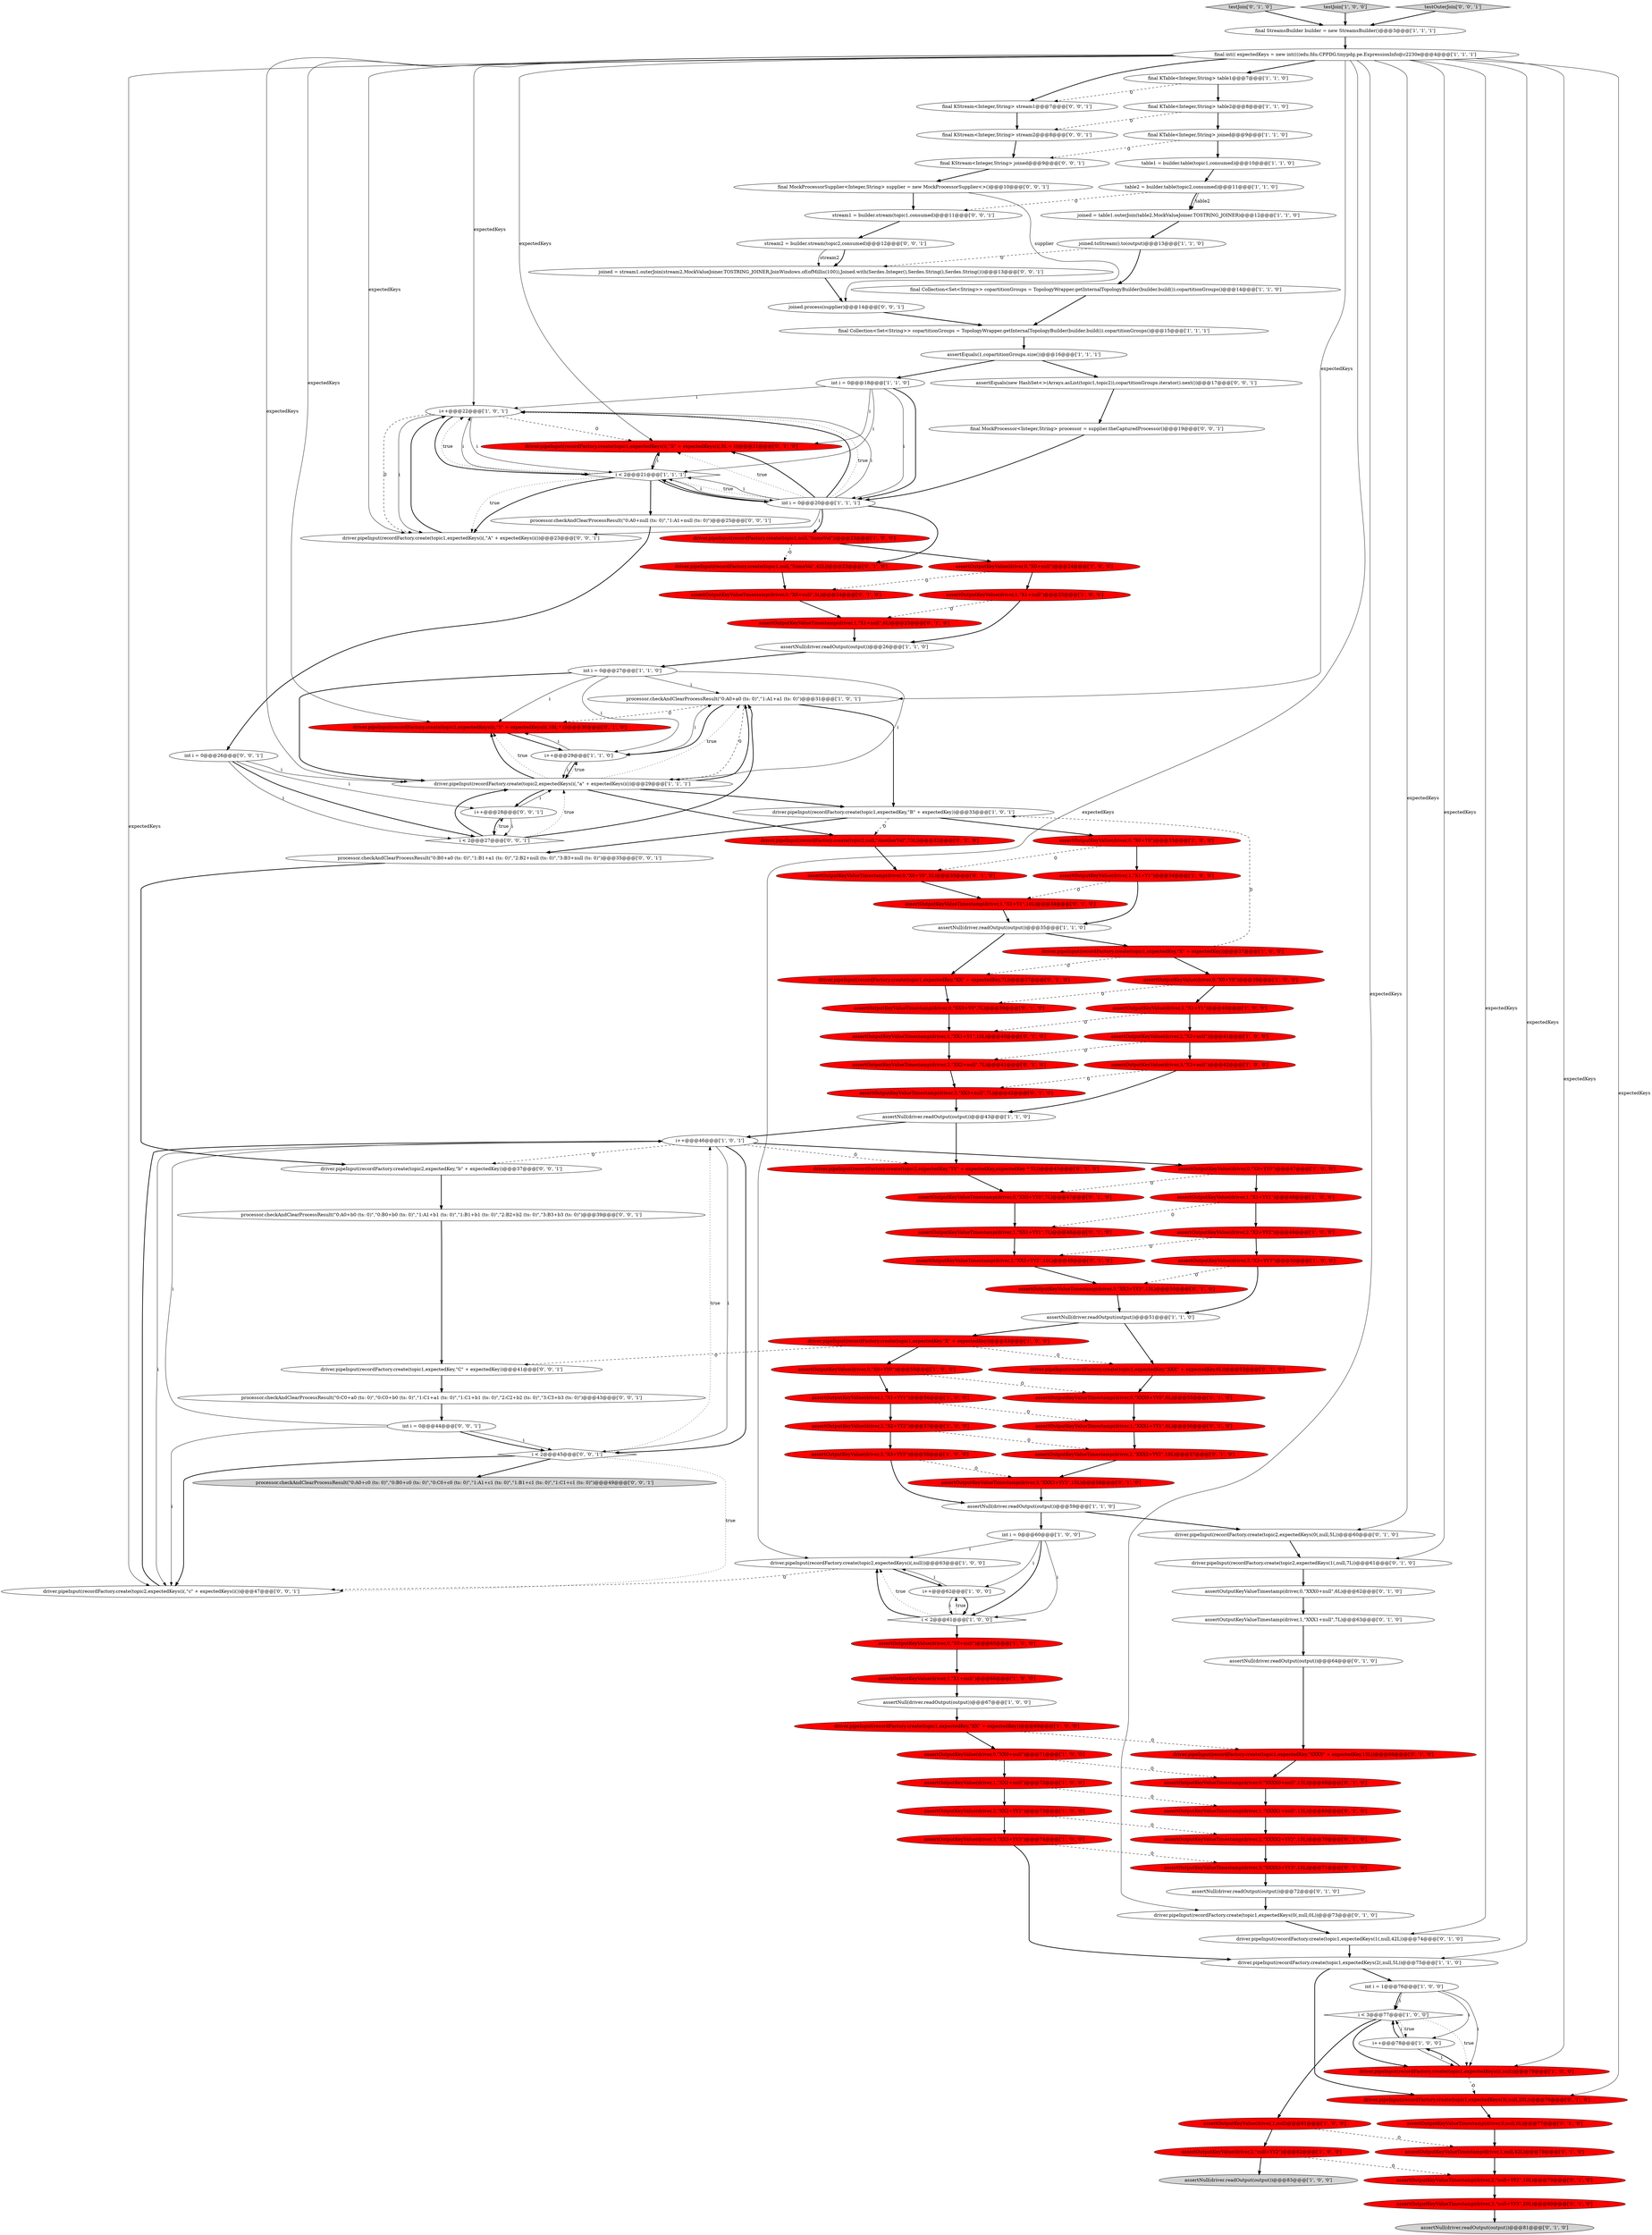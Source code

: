 digraph {
60 [style = filled, label = "assertOutputKeyValue(driver,1,\"X1+Y1\")@@@40@@@['1', '0', '0']", fillcolor = red, shape = ellipse image = "AAA1AAABBB1BBB"];
133 [style = filled, label = "final KStream<Integer,String> joined@@@9@@@['0', '0', '1']", fillcolor = white, shape = ellipse image = "AAA0AAABBB3BBB"];
30 [style = filled, label = "assertOutputKeyValue(driver,2,\"X2+null\")@@@41@@@['1', '0', '0']", fillcolor = red, shape = ellipse image = "AAA1AAABBB1BBB"];
57 [style = filled, label = "assertOutputKeyValue(driver,3,\"X3+YY3\")@@@58@@@['1', '0', '0']", fillcolor = red, shape = ellipse image = "AAA1AAABBB1BBB"];
54 [style = filled, label = "processor.checkAndClearProcessResult(\"0:A0+a0 (ts: 0)\",\"1:A1+a1 (ts: 0)\")@@@31@@@['1', '0', '1']", fillcolor = white, shape = ellipse image = "AAA0AAABBB1BBB"];
17 [style = filled, label = "table1 = builder.table(topic1,consumed)@@@10@@@['1', '1', '0']", fillcolor = white, shape = ellipse image = "AAA0AAABBB1BBB"];
47 [style = filled, label = "assertOutputKeyValue(driver,1,\"X1+YY1\")@@@48@@@['1', '0', '0']", fillcolor = red, shape = ellipse image = "AAA1AAABBB1BBB"];
111 [style = filled, label = "joined.process(supplier)@@@14@@@['0', '0', '1']", fillcolor = white, shape = ellipse image = "AAA0AAABBB3BBB"];
120 [style = filled, label = "int i = 0@@@44@@@['0', '0', '1']", fillcolor = white, shape = ellipse image = "AAA0AAABBB3BBB"];
36 [style = filled, label = "final int(( expectedKeys = new int((((edu.fdu.CPPDG.tinypdg.pe.ExpressionInfo@c2230e@@@4@@@['1', '1', '1']", fillcolor = white, shape = ellipse image = "AAA0AAABBB1BBB"];
81 [style = filled, label = "driver.pipeInput(recordFactory.create(topic2,expectedKeys(1(,null,7L))@@@61@@@['0', '1', '0']", fillcolor = white, shape = ellipse image = "AAA0AAABBB2BBB"];
25 [style = filled, label = "assertOutputKeyValue(driver,2,\"X2+YY2\")@@@49@@@['1', '0', '0']", fillcolor = red, shape = ellipse image = "AAA1AAABBB1BBB"];
97 [style = filled, label = "assertOutputKeyValueTimestamp(driver,2,\"XXXX2+YY2\",13L)@@@70@@@['0', '1', '0']", fillcolor = red, shape = ellipse image = "AAA1AAABBB2BBB"];
48 [style = filled, label = "driver.pipeInput(recordFactory.create(topic2,expectedKeys(i(,null))@@@63@@@['1', '0', '0']", fillcolor = white, shape = ellipse image = "AAA0AAABBB1BBB"];
89 [style = filled, label = "assertOutputKeyValueTimestamp(driver,1,\"XXX1+null\",7L)@@@63@@@['0', '1', '0']", fillcolor = white, shape = ellipse image = "AAA0AAABBB2BBB"];
46 [style = filled, label = "int i = 0@@@60@@@['1', '0', '0']", fillcolor = white, shape = ellipse image = "AAA0AAABBB1BBB"];
2 [style = filled, label = "assertOutputKeyValue(driver,1,\"X1+Y1\")@@@34@@@['1', '0', '0']", fillcolor = red, shape = ellipse image = "AAA1AAABBB1BBB"];
70 [style = filled, label = "assertOutputKeyValueTimestamp(driver,0,null,0L)@@@77@@@['0', '1', '0']", fillcolor = red, shape = ellipse image = "AAA1AAABBB2BBB"];
35 [style = filled, label = "table2 = builder.table(topic2,consumed)@@@11@@@['1', '1', '0']", fillcolor = white, shape = ellipse image = "AAA0AAABBB1BBB"];
37 [style = filled, label = "assertNull(driver.readOutput(output))@@@26@@@['1', '1', '0']", fillcolor = white, shape = ellipse image = "AAA0AAABBB1BBB"];
73 [style = filled, label = "assertOutputKeyValueTimestamp(driver,1,\"X1+Y1\",10L)@@@34@@@['0', '1', '0']", fillcolor = red, shape = ellipse image = "AAA1AAABBB2BBB"];
90 [style = filled, label = "driver.pipeInput(recordFactory.create(topic2,expectedKeys(i(,\"Y\" + expectedKeys(i(,10L * i))@@@30@@@['0', '1', '0']", fillcolor = red, shape = ellipse image = "AAA1AAABBB2BBB"];
8 [style = filled, label = "assertEquals(1,copartitionGroups.size())@@@16@@@['1', '1', '1']", fillcolor = white, shape = ellipse image = "AAA0AAABBB1BBB"];
49 [style = filled, label = "assertOutputKeyValue(driver,0,\"X0+Y0\")@@@33@@@['1', '0', '0']", fillcolor = red, shape = ellipse image = "AAA1AAABBB1BBB"];
56 [style = filled, label = "assertOutputKeyValue(driver,1,\"X1+null\")@@@66@@@['1', '0', '0']", fillcolor = red, shape = ellipse image = "AAA1AAABBB1BBB"];
114 [style = filled, label = "stream1 = builder.stream(topic1,consumed)@@@11@@@['0', '0', '1']", fillcolor = white, shape = ellipse image = "AAA0AAABBB3BBB"];
33 [style = filled, label = "assertOutputKeyValue(driver,0,\"XX0+null\")@@@71@@@['1', '0', '0']", fillcolor = red, shape = ellipse image = "AAA1AAABBB1BBB"];
34 [style = filled, label = "final KTable<Integer,String> table1@@@7@@@['1', '1', '0']", fillcolor = white, shape = ellipse image = "AAA0AAABBB1BBB"];
83 [style = filled, label = "assertOutputKeyValueTimestamp(driver,2,\"XX2+YY2\",10L)@@@49@@@['0', '1', '0']", fillcolor = red, shape = ellipse image = "AAA1AAABBB2BBB"];
23 [style = filled, label = "driver.pipeInput(recordFactory.create(topic1,expectedKeys(2(,null,5L))@@@75@@@['1', '1', '0']", fillcolor = white, shape = ellipse image = "AAA0AAABBB1BBB"];
0 [style = filled, label = "i++@@@62@@@['1', '0', '0']", fillcolor = white, shape = ellipse image = "AAA0AAABBB1BBB"];
11 [style = filled, label = "i++@@@22@@@['1', '0', '1']", fillcolor = white, shape = ellipse image = "AAA0AAABBB1BBB"];
101 [style = filled, label = "testJoin['0', '1', '0']", fillcolor = lightgray, shape = diamond image = "AAA0AAABBB2BBB"];
61 [style = filled, label = "assertNull(driver.readOutput(output))@@@83@@@['1', '0', '0']", fillcolor = lightgray, shape = ellipse image = "AAA0AAABBB1BBB"];
68 [style = filled, label = "assertOutputKeyValueTimestamp(driver,3,\"XXX3+YY3\",15L)@@@58@@@['0', '1', '0']", fillcolor = red, shape = ellipse image = "AAA1AAABBB2BBB"];
65 [style = filled, label = "assertNull(driver.readOutput(output))@@@59@@@['1', '1', '0']", fillcolor = white, shape = ellipse image = "AAA0AAABBB1BBB"];
99 [style = filled, label = "assertOutputKeyValueTimestamp(driver,1,null,42L)@@@78@@@['0', '1', '0']", fillcolor = red, shape = ellipse image = "AAA1AAABBB2BBB"];
100 [style = filled, label = "assertOutputKeyValueTimestamp(driver,3,\"XX3+YY3\",15L)@@@50@@@['0', '1', '0']", fillcolor = red, shape = ellipse image = "AAA1AAABBB2BBB"];
21 [style = filled, label = "i < 3@@@77@@@['1', '0', '0']", fillcolor = white, shape = diamond image = "AAA0AAABBB1BBB"];
106 [style = filled, label = "assertOutputKeyValueTimestamp(driver,3,\"null+YY3\",20L)@@@80@@@['0', '1', '0']", fillcolor = red, shape = ellipse image = "AAA1AAABBB2BBB"];
63 [style = filled, label = "assertNull(driver.readOutput(output))@@@67@@@['1', '0', '0']", fillcolor = white, shape = ellipse image = "AAA0AAABBB1BBB"];
124 [style = filled, label = "i < 2@@@45@@@['0', '0', '1']", fillcolor = white, shape = diamond image = "AAA0AAABBB3BBB"];
62 [style = filled, label = "driver.pipeInput(recordFactory.create(topic2,expectedKeys(i(,\"a\" + expectedKeys(i())@@@29@@@['1', '1', '1']", fillcolor = white, shape = ellipse image = "AAA0AAABBB1BBB"];
82 [style = filled, label = "assertOutputKeyValueTimestamp(driver,2,\"null+YY2\",10L)@@@79@@@['0', '1', '0']", fillcolor = red, shape = ellipse image = "AAA1AAABBB2BBB"];
125 [style = filled, label = "driver.pipeInput(recordFactory.create(topic2,expectedKeys(i(,\"c\" + expectedKeys(i())@@@47@@@['0', '0', '1']", fillcolor = white, shape = ellipse image = "AAA0AAABBB3BBB"];
32 [style = filled, label = "assertOutputKeyValue(driver,3,\"X3+YY3\")@@@50@@@['1', '0', '0']", fillcolor = red, shape = ellipse image = "AAA1AAABBB1BBB"];
103 [style = filled, label = "assertOutputKeyValueTimestamp(driver,0,\"XXXX0+null\",13L)@@@68@@@['0', '1', '0']", fillcolor = red, shape = ellipse image = "AAA1AAABBB2BBB"];
13 [style = filled, label = "assertOutputKeyValue(driver,2,\"null+YY2\")@@@82@@@['1', '0', '0']", fillcolor = red, shape = ellipse image = "AAA1AAABBB1BBB"];
74 [style = filled, label = "driver.pipeInput(recordFactory.create(topic1,expectedKeys(1(,null,42L))@@@74@@@['0', '1', '0']", fillcolor = white, shape = ellipse image = "AAA0AAABBB2BBB"];
94 [style = filled, label = "driver.pipeInput(recordFactory.create(topic1,expectedKeys(i(,\"X\" + expectedKeys(i(,5L + i))@@@21@@@['0', '1', '0']", fillcolor = red, shape = ellipse image = "AAA1AAABBB2BBB"];
87 [style = filled, label = "driver.pipeInput(recordFactory.create(topic1,expectedKeys(0(,null,0L))@@@73@@@['0', '1', '0']", fillcolor = white, shape = ellipse image = "AAA0AAABBB2BBB"];
92 [style = filled, label = "driver.pipeInput(recordFactory.create(topic1,expectedKeys(3(,null,20L))@@@76@@@['0', '1', '0']", fillcolor = red, shape = ellipse image = "AAA1AAABBB2BBB"];
12 [style = filled, label = "assertOutputKeyValue(driver,0,\"X0+null\")@@@65@@@['1', '0', '0']", fillcolor = red, shape = ellipse image = "AAA1AAABBB1BBB"];
51 [style = filled, label = "assertNull(driver.readOutput(output))@@@35@@@['1', '1', '0']", fillcolor = white, shape = ellipse image = "AAA0AAABBB1BBB"];
19 [style = filled, label = "assertOutputKeyValue(driver,0,\"X0+YY0\")@@@47@@@['1', '0', '0']", fillcolor = red, shape = ellipse image = "AAA1AAABBB1BBB"];
44 [style = filled, label = "assertOutputKeyValue(driver,3,\"XX3+YY3\")@@@74@@@['1', '0', '0']", fillcolor = red, shape = ellipse image = "AAA1AAABBB1BBB"];
45 [style = filled, label = "i++@@@78@@@['1', '0', '0']", fillcolor = white, shape = ellipse image = "AAA0AAABBB1BBB"];
39 [style = filled, label = "i < 2@@@21@@@['1', '1', '1']", fillcolor = white, shape = diamond image = "AAA0AAABBB1BBB"];
79 [style = filled, label = "driver.pipeInput(recordFactory.create(topic1,expectedKey,\"XXX\" + expectedKey,6L))@@@53@@@['0', '1', '0']", fillcolor = red, shape = ellipse image = "AAA1AAABBB2BBB"];
98 [style = filled, label = "assertOutputKeyValueTimestamp(driver,2,\"XX2+null\",7L)@@@41@@@['0', '1', '0']", fillcolor = red, shape = ellipse image = "AAA1AAABBB2BBB"];
123 [style = filled, label = "processor.checkAndClearProcessResult(\"0:B0+a0 (ts: 0)\",\"1:B1+a1 (ts: 0)\",\"2:B2+null (ts: 0)\",\"3:B3+null (ts: 0)\")@@@35@@@['0', '0', '1']", fillcolor = white, shape = ellipse image = "AAA0AAABBB3BBB"];
66 [style = filled, label = "final KTable<Integer,String> table2@@@8@@@['1', '1', '0']", fillcolor = white, shape = ellipse image = "AAA0AAABBB1BBB"];
80 [style = filled, label = "driver.pipeInput(recordFactory.create(topic2,expectedKeys(0(,null,5L))@@@60@@@['0', '1', '0']", fillcolor = white, shape = ellipse image = "AAA0AAABBB2BBB"];
4 [style = filled, label = "assertOutputKeyValue(driver,1,null)@@@81@@@['1', '0', '0']", fillcolor = red, shape = ellipse image = "AAA1AAABBB1BBB"];
76 [style = filled, label = "assertOutputKeyValueTimestamp(driver,1,\"XXX1+YY1\",6L)@@@56@@@['0', '1', '0']", fillcolor = red, shape = ellipse image = "AAA1AAABBB2BBB"];
40 [style = filled, label = "driver.pipeInput(recordFactory.create(topic1,expectedKeys(i(,null))@@@79@@@['1', '0', '0']", fillcolor = red, shape = ellipse image = "AAA1AAABBB1BBB"];
50 [style = filled, label = "assertOutputKeyValue(driver,0,\"X0+Y0\")@@@39@@@['1', '0', '0']", fillcolor = red, shape = ellipse image = "AAA1AAABBB1BBB"];
52 [style = filled, label = "final Collection<Set<String>> copartitionGroups = TopologyWrapper.getInternalTopologyBuilder(builder.build()).copartitionGroups()@@@15@@@['1', '1', '1']", fillcolor = white, shape = ellipse image = "AAA0AAABBB1BBB"];
55 [style = filled, label = "final StreamsBuilder builder = new StreamsBuilder()@@@3@@@['1', '1', '1']", fillcolor = white, shape = ellipse image = "AAA0AAABBB1BBB"];
95 [style = filled, label = "assertOutputKeyValueTimestamp(driver,0,\"X0+Y0\",5L)@@@33@@@['0', '1', '0']", fillcolor = red, shape = ellipse image = "AAA1AAABBB2BBB"];
134 [style = filled, label = "joined = stream1.outerJoin(stream2,MockValueJoiner.TOSTRING_JOINER,JoinWindows.of(ofMillis(100)),Joined.with(Serdes.Integer(),Serdes.String(),Serdes.String()))@@@13@@@['0', '0', '1']", fillcolor = white, shape = ellipse image = "AAA0AAABBB3BBB"];
116 [style = filled, label = "final KStream<Integer,String> stream2@@@8@@@['0', '0', '1']", fillcolor = white, shape = ellipse image = "AAA0AAABBB3BBB"];
20 [style = filled, label = "i++@@@29@@@['1', '1', '0']", fillcolor = white, shape = ellipse image = "AAA0AAABBB1BBB"];
26 [style = filled, label = "i < 2@@@61@@@['1', '0', '0']", fillcolor = white, shape = diamond image = "AAA0AAABBB1BBB"];
108 [style = filled, label = "assertOutputKeyValueTimestamp(driver,3,\"XX3+null\",7L)@@@42@@@['0', '1', '0']", fillcolor = red, shape = ellipse image = "AAA1AAABBB2BBB"];
9 [style = filled, label = "i++@@@46@@@['1', '0', '1']", fillcolor = white, shape = ellipse image = "AAA0AAABBB1BBB"];
64 [style = filled, label = "assertNull(driver.readOutput(output))@@@51@@@['1', '1', '0']", fillcolor = white, shape = ellipse image = "AAA0AAABBB1BBB"];
71 [style = filled, label = "assertOutputKeyValueTimestamp(driver,1,\"XX1+Y1\",10L)@@@40@@@['0', '1', '0']", fillcolor = red, shape = ellipse image = "AAA1AAABBB2BBB"];
112 [style = filled, label = "i++@@@28@@@['0', '0', '1']", fillcolor = white, shape = ellipse image = "AAA0AAABBB3BBB"];
31 [style = filled, label = "assertOutputKeyValue(driver,1,\"X1+null\")@@@25@@@['1', '0', '0']", fillcolor = red, shape = ellipse image = "AAA1AAABBB1BBB"];
117 [style = filled, label = "processor.checkAndClearProcessResult(\"0:C0+a0 (ts: 0)\",\"0:C0+b0 (ts: 0)\",\"1:C1+a1 (ts: 0)\",\"1:C1+b1 (ts: 0)\",\"2:C2+b2 (ts: 0)\",\"3:C3+b3 (ts: 0)\")@@@43@@@['0', '0', '1']", fillcolor = white, shape = ellipse image = "AAA0AAABBB3BBB"];
93 [style = filled, label = "assertOutputKeyValueTimestamp(driver,1,\"X1+null\",6L)@@@25@@@['0', '1', '0']", fillcolor = red, shape = ellipse image = "AAA1AAABBB2BBB"];
132 [style = filled, label = "processor.checkAndClearProcessResult(\"0:A0+c0 (ts: 0)\",\"0:B0+c0 (ts: 0)\",\"0:C0+c0 (ts: 0)\",\"1:A1+c1 (ts: 0)\",\"1:B1+c1 (ts: 0)\",\"1:C1+c1 (ts: 0)\")@@@49@@@['0', '0', '1']", fillcolor = lightgray, shape = ellipse image = "AAA0AAABBB3BBB"];
3 [style = filled, label = "assertOutputKeyValue(driver,3,\"X3+null\")@@@42@@@['1', '0', '0']", fillcolor = red, shape = ellipse image = "AAA1AAABBB1BBB"];
109 [style = filled, label = "assertOutputKeyValueTimestamp(driver,3,\"XXXX3+YY3\",15L)@@@71@@@['0', '1', '0']", fillcolor = red, shape = ellipse image = "AAA1AAABBB2BBB"];
5 [style = filled, label = "testJoin['1', '0', '0']", fillcolor = lightgray, shape = diamond image = "AAA0AAABBB1BBB"];
118 [style = filled, label = "final MockProcessor<Integer,String> processor = supplier.theCapturedProcessor()@@@19@@@['0', '0', '1']", fillcolor = white, shape = ellipse image = "AAA0AAABBB3BBB"];
102 [style = filled, label = "driver.pipeInput(recordFactory.create(topic1,null,\"SomeVal\",42L))@@@23@@@['0', '1', '0']", fillcolor = red, shape = ellipse image = "AAA1AAABBB2BBB"];
121 [style = filled, label = "testOuterJoin['0', '0', '1']", fillcolor = lightgray, shape = diamond image = "AAA0AAABBB3BBB"];
69 [style = filled, label = "driver.pipeInput(recordFactory.create(topic2,expectedKey,\"YY\" + expectedKey,expectedKey * 5L))@@@45@@@['0', '1', '0']", fillcolor = red, shape = ellipse image = "AAA1AAABBB2BBB"];
41 [style = filled, label = "assertOutputKeyValue(driver,1,\"XX1+null\")@@@72@@@['1', '0', '0']", fillcolor = red, shape = ellipse image = "AAA1AAABBB1BBB"];
59 [style = filled, label = "int i = 0@@@18@@@['1', '1', '0']", fillcolor = white, shape = ellipse image = "AAA0AAABBB1BBB"];
53 [style = filled, label = "int i = 0@@@27@@@['1', '1', '0']", fillcolor = white, shape = ellipse image = "AAA0AAABBB1BBB"];
88 [style = filled, label = "driver.pipeInput(recordFactory.create(topic1,expectedKey,\"XXXX\" + expectedKey,13L))@@@66@@@['0', '1', '0']", fillcolor = red, shape = ellipse image = "AAA1AAABBB2BBB"];
91 [style = filled, label = "driver.pipeInput(recordFactory.create(topic2,null,\"AnotherVal\",73L))@@@32@@@['0', '1', '0']", fillcolor = red, shape = ellipse image = "AAA1AAABBB2BBB"];
130 [style = filled, label = "final MockProcessorSupplier<Integer,String> supplier = new MockProcessorSupplier<>()@@@10@@@['0', '0', '1']", fillcolor = white, shape = ellipse image = "AAA0AAABBB3BBB"];
113 [style = filled, label = "i < 2@@@27@@@['0', '0', '1']", fillcolor = white, shape = diamond image = "AAA0AAABBB3BBB"];
122 [style = filled, label = "driver.pipeInput(recordFactory.create(topic2,expectedKey,\"b\" + expectedKey))@@@37@@@['0', '0', '1']", fillcolor = white, shape = ellipse image = "AAA0AAABBB3BBB"];
131 [style = filled, label = "driver.pipeInput(recordFactory.create(topic1,expectedKey,\"C\" + expectedKey))@@@41@@@['0', '0', '1']", fillcolor = white, shape = ellipse image = "AAA0AAABBB3BBB"];
22 [style = filled, label = "driver.pipeInput(recordFactory.create(topic1,expectedKey,\"X\" + expectedKey))@@@37@@@['1', '0', '0']", fillcolor = red, shape = ellipse image = "AAA1AAABBB1BBB"];
24 [style = filled, label = "final Collection<Set<String>> copartitionGroups = TopologyWrapper.getInternalTopologyBuilder(builder.build()).copartitionGroups()@@@14@@@['1', '1', '0']", fillcolor = white, shape = ellipse image = "AAA0AAABBB1BBB"];
85 [style = filled, label = "assertNull(driver.readOutput(output))@@@64@@@['0', '1', '0']", fillcolor = white, shape = ellipse image = "AAA0AAABBB2BBB"];
119 [style = filled, label = "processor.checkAndClearProcessResult(\"0:A0+null (ts: 0)\",\"1:A1+null (ts: 0)\")@@@25@@@['0', '0', '1']", fillcolor = white, shape = ellipse image = "AAA0AAABBB3BBB"];
126 [style = filled, label = "stream2 = builder.stream(topic2,consumed)@@@12@@@['0', '0', '1']", fillcolor = white, shape = ellipse image = "AAA0AAABBB3BBB"];
67 [style = filled, label = "driver.pipeInput(recordFactory.create(topic1,expectedKey,\"XX\" + expectedKey,7L))@@@37@@@['0', '1', '0']", fillcolor = red, shape = ellipse image = "AAA1AAABBB2BBB"];
43 [style = filled, label = "assertNull(driver.readOutput(output))@@@43@@@['1', '1', '0']", fillcolor = white, shape = ellipse image = "AAA0AAABBB1BBB"];
18 [style = filled, label = "driver.pipeInput(recordFactory.create(topic1,expectedKey,\"B\" + expectedKey))@@@33@@@['1', '0', '1']", fillcolor = white, shape = ellipse image = "AAA0AAABBB1BBB"];
96 [style = filled, label = "assertOutputKeyValueTimestamp(driver,1,\"XXXX1+null\",13L)@@@69@@@['0', '1', '0']", fillcolor = red, shape = ellipse image = "AAA1AAABBB2BBB"];
110 [style = filled, label = "final KStream<Integer,String> stream1@@@7@@@['0', '0', '1']", fillcolor = white, shape = ellipse image = "AAA0AAABBB3BBB"];
14 [style = filled, label = "int i = 1@@@76@@@['1', '0', '0']", fillcolor = white, shape = ellipse image = "AAA0AAABBB1BBB"];
107 [style = filled, label = "assertNull(driver.readOutput(output))@@@72@@@['0', '1', '0']", fillcolor = white, shape = ellipse image = "AAA0AAABBB2BBB"];
84 [style = filled, label = "assertOutputKeyValueTimestamp(driver,0,\"X0+null\",5L)@@@24@@@['0', '1', '0']", fillcolor = red, shape = ellipse image = "AAA1AAABBB2BBB"];
28 [style = filled, label = "assertOutputKeyValue(driver,0,\"X0+YY0\")@@@55@@@['1', '0', '0']", fillcolor = red, shape = ellipse image = "AAA1AAABBB1BBB"];
86 [style = filled, label = "assertOutputKeyValueTimestamp(driver,0,\"XX0+Y0\",7L)@@@39@@@['0', '1', '0']", fillcolor = red, shape = ellipse image = "AAA1AAABBB2BBB"];
115 [style = filled, label = "assertEquals(new HashSet<>(Arrays.asList(topic1,topic2)),copartitionGroups.iterator().next())@@@17@@@['0', '0', '1']", fillcolor = white, shape = ellipse image = "AAA0AAABBB3BBB"];
1 [style = filled, label = "joined = table1.outerJoin(table2,MockValueJoiner.TOSTRING_JOINER)@@@12@@@['1', '1', '0']", fillcolor = white, shape = ellipse image = "AAA0AAABBB1BBB"];
72 [style = filled, label = "assertOutputKeyValueTimestamp(driver,0,\"XX0+YY0\",7L)@@@47@@@['0', '1', '0']", fillcolor = red, shape = ellipse image = "AAA1AAABBB2BBB"];
105 [style = filled, label = "assertOutputKeyValueTimestamp(driver,0,\"XXX0+YY0\",6L)@@@55@@@['0', '1', '0']", fillcolor = red, shape = ellipse image = "AAA1AAABBB2BBB"];
7 [style = filled, label = "joined.toStream().to(output)@@@13@@@['1', '1', '0']", fillcolor = white, shape = ellipse image = "AAA0AAABBB1BBB"];
38 [style = filled, label = "assertOutputKeyValue(driver,0,\"X0+null\")@@@24@@@['1', '0', '0']", fillcolor = red, shape = ellipse image = "AAA1AAABBB1BBB"];
6 [style = filled, label = "int i = 0@@@20@@@['1', '1', '1']", fillcolor = white, shape = ellipse image = "AAA0AAABBB1BBB"];
10 [style = filled, label = "assertOutputKeyValue(driver,1,\"X1+YY1\")@@@56@@@['1', '0', '0']", fillcolor = red, shape = ellipse image = "AAA1AAABBB1BBB"];
29 [style = filled, label = "assertOutputKeyValue(driver,2,\"XX2+YY2\")@@@73@@@['1', '0', '0']", fillcolor = red, shape = ellipse image = "AAA1AAABBB1BBB"];
75 [style = filled, label = "assertNull(driver.readOutput(output))@@@81@@@['0', '1', '0']", fillcolor = lightgray, shape = ellipse image = "AAA0AAABBB2BBB"];
104 [style = filled, label = "assertOutputKeyValueTimestamp(driver,1,\"XX1+YY1\",7L)@@@48@@@['0', '1', '0']", fillcolor = red, shape = ellipse image = "AAA1AAABBB2BBB"];
27 [style = filled, label = "driver.pipeInput(recordFactory.create(topic1,null,\"SomeVal\"))@@@23@@@['1', '0', '0']", fillcolor = red, shape = ellipse image = "AAA1AAABBB1BBB"];
128 [style = filled, label = "int i = 0@@@26@@@['0', '0', '1']", fillcolor = white, shape = ellipse image = "AAA0AAABBB3BBB"];
77 [style = filled, label = "assertOutputKeyValueTimestamp(driver,2,\"XXX2+YY2\",10L)@@@57@@@['0', '1', '0']", fillcolor = red, shape = ellipse image = "AAA1AAABBB2BBB"];
42 [style = filled, label = "assertOutputKeyValue(driver,2,\"X2+YY2\")@@@57@@@['1', '0', '0']", fillcolor = red, shape = ellipse image = "AAA1AAABBB1BBB"];
78 [style = filled, label = "assertOutputKeyValueTimestamp(driver,0,\"XXX0+null\",6L)@@@62@@@['0', '1', '0']", fillcolor = white, shape = ellipse image = "AAA0AAABBB2BBB"];
15 [style = filled, label = "final KTable<Integer,String> joined@@@9@@@['1', '1', '0']", fillcolor = white, shape = ellipse image = "AAA0AAABBB1BBB"];
16 [style = filled, label = "driver.pipeInput(recordFactory.create(topic1,expectedKey,\"X\" + expectedKey))@@@53@@@['1', '0', '0']", fillcolor = red, shape = ellipse image = "AAA1AAABBB1BBB"];
58 [style = filled, label = "driver.pipeInput(recordFactory.create(topic1,expectedKey,\"XX\" + expectedKey))@@@69@@@['1', '0', '0']", fillcolor = red, shape = ellipse image = "AAA1AAABBB1BBB"];
127 [style = filled, label = "driver.pipeInput(recordFactory.create(topic1,expectedKeys(i(,\"A\" + expectedKeys(i())@@@23@@@['0', '0', '1']", fillcolor = white, shape = ellipse image = "AAA0AAABBB3BBB"];
129 [style = filled, label = "processor.checkAndClearProcessResult(\"0:A0+b0 (ts: 0)\",\"0:B0+b0 (ts: 0)\",\"1:A1+b1 (ts: 0)\",\"1:B1+b1 (ts: 0)\",\"2:B2+b2 (ts: 0)\",\"3:B3+b3 (ts: 0)\")@@@39@@@['0', '0', '1']", fillcolor = white, shape = ellipse image = "AAA0AAABBB3BBB"];
67->86 [style = bold, label=""];
51->67 [style = bold, label=""];
23->92 [style = bold, label=""];
31->37 [style = bold, label=""];
5->55 [style = bold, label=""];
39->127 [style = bold, label=""];
52->8 [style = bold, label=""];
27->38 [style = bold, label=""];
55->36 [style = bold, label=""];
36->94 [style = solid, label="expectedKeys"];
118->6 [style = bold, label=""];
39->94 [style = solid, label="i"];
124->9 [style = dotted, label="true"];
11->127 [style = dashed, label="0"];
2->51 [style = bold, label=""];
62->54 [style = bold, label=""];
6->39 [style = dotted, label="true"];
39->11 [style = dotted, label="true"];
65->80 [style = bold, label=""];
31->93 [style = dashed, label="0"];
81->78 [style = bold, label=""];
88->103 [style = bold, label=""];
32->100 [style = dashed, label="0"];
20->90 [style = solid, label="i"];
128->112 [style = solid, label="i"];
39->6 [style = bold, label=""];
34->110 [style = dashed, label="0"];
96->97 [style = bold, label=""];
59->6 [style = solid, label="i"];
38->31 [style = bold, label=""];
64->16 [style = bold, label=""];
25->83 [style = dashed, label="0"];
13->82 [style = dashed, label="0"];
62->90 [style = dotted, label="true"];
36->54 [style = solid, label="expectedKeys"];
54->62 [style = dashed, label="0"];
84->93 [style = bold, label=""];
16->79 [style = dashed, label="0"];
113->62 [style = bold, label=""];
6->94 [style = bold, label=""];
33->103 [style = dashed, label="0"];
44->23 [style = bold, label=""];
37->53 [style = bold, label=""];
64->79 [style = bold, label=""];
15->17 [style = bold, label=""];
18->49 [style = bold, label=""];
26->12 [style = bold, label=""];
87->74 [style = bold, label=""];
60->71 [style = dashed, label="0"];
9->69 [style = dashed, label="0"];
117->120 [style = bold, label=""];
62->112 [style = bold, label=""];
121->55 [style = bold, label=""];
46->26 [style = solid, label="i"];
101->55 [style = bold, label=""];
74->23 [style = bold, label=""];
6->11 [style = bold, label=""];
11->127 [style = solid, label="i"];
69->72 [style = bold, label=""];
112->113 [style = solid, label="i"];
125->9 [style = bold, label=""];
15->133 [style = dashed, label="0"];
29->44 [style = bold, label=""];
20->62 [style = bold, label=""];
91->95 [style = bold, label=""];
46->0 [style = solid, label="i"];
36->127 [style = solid, label="expectedKeys"];
62->20 [style = dotted, label="true"];
124->125 [style = bold, label=""];
20->54 [style = solid, label="i"];
62->18 [style = bold, label=""];
59->11 [style = solid, label="i"];
6->11 [style = dotted, label="true"];
46->48 [style = solid, label="i"];
59->6 [style = bold, label=""];
18->91 [style = dashed, label="0"];
127->11 [style = bold, label=""];
126->134 [style = bold, label=""];
29->97 [style = dashed, label="0"];
48->125 [style = dashed, label="0"];
50->86 [style = dashed, label="0"];
17->35 [style = bold, label=""];
126->134 [style = solid, label="stream2"];
78->89 [style = bold, label=""];
36->125 [style = solid, label="expectedKeys"];
53->62 [style = solid, label="i"];
9->124 [style = bold, label=""];
6->94 [style = dotted, label="true"];
113->54 [style = bold, label=""];
106->75 [style = bold, label=""];
129->131 [style = bold, label=""];
54->90 [style = dashed, label="0"];
36->23 [style = solid, label="expectedKeys"];
9->122 [style = dashed, label="0"];
36->48 [style = solid, label="expectedKeys"];
89->85 [style = bold, label=""];
18->123 [style = bold, label=""];
22->50 [style = bold, label=""];
112->62 [style = solid, label="i"];
36->80 [style = solid, label="expectedKeys"];
33->41 [style = bold, label=""];
66->15 [style = bold, label=""];
36->11 [style = solid, label="expectedKeys"];
42->77 [style = dashed, label="0"];
122->129 [style = bold, label=""];
28->105 [style = dashed, label="0"];
6->39 [style = solid, label="i"];
128->113 [style = bold, label=""];
45->40 [style = solid, label="i"];
22->18 [style = dashed, label="0"];
86->71 [style = bold, label=""];
23->14 [style = bold, label=""];
128->62 [style = solid, label="i"];
111->52 [style = bold, label=""];
7->24 [style = bold, label=""];
47->25 [style = bold, label=""];
100->64 [style = bold, label=""];
22->67 [style = dashed, label="0"];
93->37 [style = bold, label=""];
85->88 [style = bold, label=""];
36->110 [style = bold, label=""];
13->61 [style = bold, label=""];
21->40 [style = dotted, label="true"];
102->84 [style = bold, label=""];
14->21 [style = solid, label="i"];
14->45 [style = solid, label="i"];
45->21 [style = bold, label=""];
43->69 [style = bold, label=""];
97->109 [style = bold, label=""];
57->65 [style = bold, label=""];
79->105 [style = bold, label=""];
36->40 [style = solid, label="expectedKeys"];
4->99 [style = dashed, label="0"];
36->81 [style = solid, label="expectedKeys"];
103->96 [style = bold, label=""];
57->68 [style = dashed, label="0"];
35->1 [style = solid, label="table2"];
26->48 [style = bold, label=""];
6->39 [style = bold, label=""];
65->46 [style = bold, label=""];
62->91 [style = bold, label=""];
32->64 [style = bold, label=""];
14->21 [style = bold, label=""];
133->130 [style = bold, label=""];
41->96 [style = dashed, label="0"];
114->126 [style = bold, label=""];
62->90 [style = bold, label=""];
21->4 [style = bold, label=""];
71->98 [style = bold, label=""];
59->39 [style = solid, label="i"];
27->102 [style = dashed, label="0"];
80->81 [style = bold, label=""];
110->116 [style = bold, label=""];
36->74 [style = solid, label="expectedKeys"];
120->125 [style = solid, label="i"];
40->92 [style = dashed, label="0"];
70->99 [style = bold, label=""];
73->51 [style = bold, label=""];
4->13 [style = bold, label=""];
109->107 [style = bold, label=""];
124->125 [style = dotted, label="true"];
68->65 [style = bold, label=""];
36->87 [style = solid, label="expectedKeys"];
120->124 [style = solid, label="i"];
113->112 [style = dotted, label="true"];
116->133 [style = bold, label=""];
95->73 [style = bold, label=""];
108->43 [style = bold, label=""];
8->59 [style = bold, label=""];
9->125 [style = solid, label="i"];
39->127 [style = dotted, label="true"];
1->7 [style = bold, label=""];
43->9 [style = bold, label=""];
77->68 [style = bold, label=""];
128->113 [style = solid, label="i"];
53->62 [style = bold, label=""];
38->84 [style = dashed, label="0"];
6->102 [style = bold, label=""];
83->100 [style = bold, label=""];
6->27 [style = bold, label=""];
19->47 [style = bold, label=""];
35->1 [style = bold, label=""];
50->60 [style = bold, label=""];
39->11 [style = solid, label="i"];
30->3 [style = bold, label=""];
14->40 [style = solid, label="i"];
42->57 [style = bold, label=""];
12->56 [style = bold, label=""];
98->108 [style = bold, label=""];
20->62 [style = solid, label="i"];
59->94 [style = solid, label="i"];
120->9 [style = solid, label="i"];
134->111 [style = bold, label=""];
11->94 [style = dashed, label="0"];
90->20 [style = bold, label=""];
6->127 [style = solid, label="i"];
35->114 [style = dashed, label="0"];
9->19 [style = bold, label=""];
49->2 [style = bold, label=""];
36->62 [style = solid, label="expectedKeys"];
130->111 [style = solid, label="supplier"];
56->63 [style = bold, label=""];
130->114 [style = bold, label=""];
19->72 [style = dashed, label="0"];
53->54 [style = solid, label="i"];
105->76 [style = bold, label=""];
39->119 [style = bold, label=""];
21->45 [style = dotted, label="true"];
113->62 [style = dotted, label="true"];
3->108 [style = dashed, label="0"];
36->34 [style = bold, label=""];
47->104 [style = dashed, label="0"];
45->21 [style = solid, label="i"];
9->124 [style = solid, label="i"];
8->115 [style = bold, label=""];
34->66 [style = bold, label=""];
0->26 [style = bold, label=""];
28->10 [style = bold, label=""];
30->98 [style = dashed, label="0"];
112->113 [style = bold, label=""];
94->39 [style = bold, label=""];
41->29 [style = bold, label=""];
26->48 [style = dotted, label="true"];
76->77 [style = bold, label=""];
124->132 [style = bold, label=""];
25->32 [style = bold, label=""];
53->20 [style = solid, label="i"];
36->90 [style = solid, label="expectedKeys"];
44->109 [style = dashed, label="0"];
54->20 [style = bold, label=""];
2->73 [style = dashed, label="0"];
0->26 [style = solid, label="i"];
10->76 [style = dashed, label="0"];
99->82 [style = bold, label=""];
123->122 [style = bold, label=""];
107->87 [style = bold, label=""];
48->0 [style = bold, label=""];
58->88 [style = dashed, label="0"];
66->116 [style = dashed, label="0"];
119->128 [style = bold, label=""];
63->58 [style = bold, label=""];
0->48 [style = solid, label="i"];
58->33 [style = bold, label=""];
46->26 [style = bold, label=""];
54->18 [style = bold, label=""];
39->6 [style = solid, label="i"];
16->28 [style = bold, label=""];
10->42 [style = bold, label=""];
92->70 [style = bold, label=""];
6->11 [style = solid, label="i"];
51->22 [style = bold, label=""];
53->90 [style = solid, label="i"];
16->131 [style = dashed, label="0"];
72->104 [style = bold, label=""];
11->39 [style = solid, label="i"];
62->54 [style = dotted, label="true"];
60->30 [style = bold, label=""];
21->40 [style = bold, label=""];
11->39 [style = bold, label=""];
131->117 [style = bold, label=""];
24->52 [style = bold, label=""];
120->124 [style = bold, label=""];
49->95 [style = dashed, label="0"];
3->43 [style = bold, label=""];
40->45 [style = bold, label=""];
82->106 [style = bold, label=""];
115->118 [style = bold, label=""];
36->92 [style = solid, label="expectedKeys"];
26->0 [style = dotted, label="true"];
7->134 [style = dashed, label="0"];
104->83 [style = bold, label=""];
}
